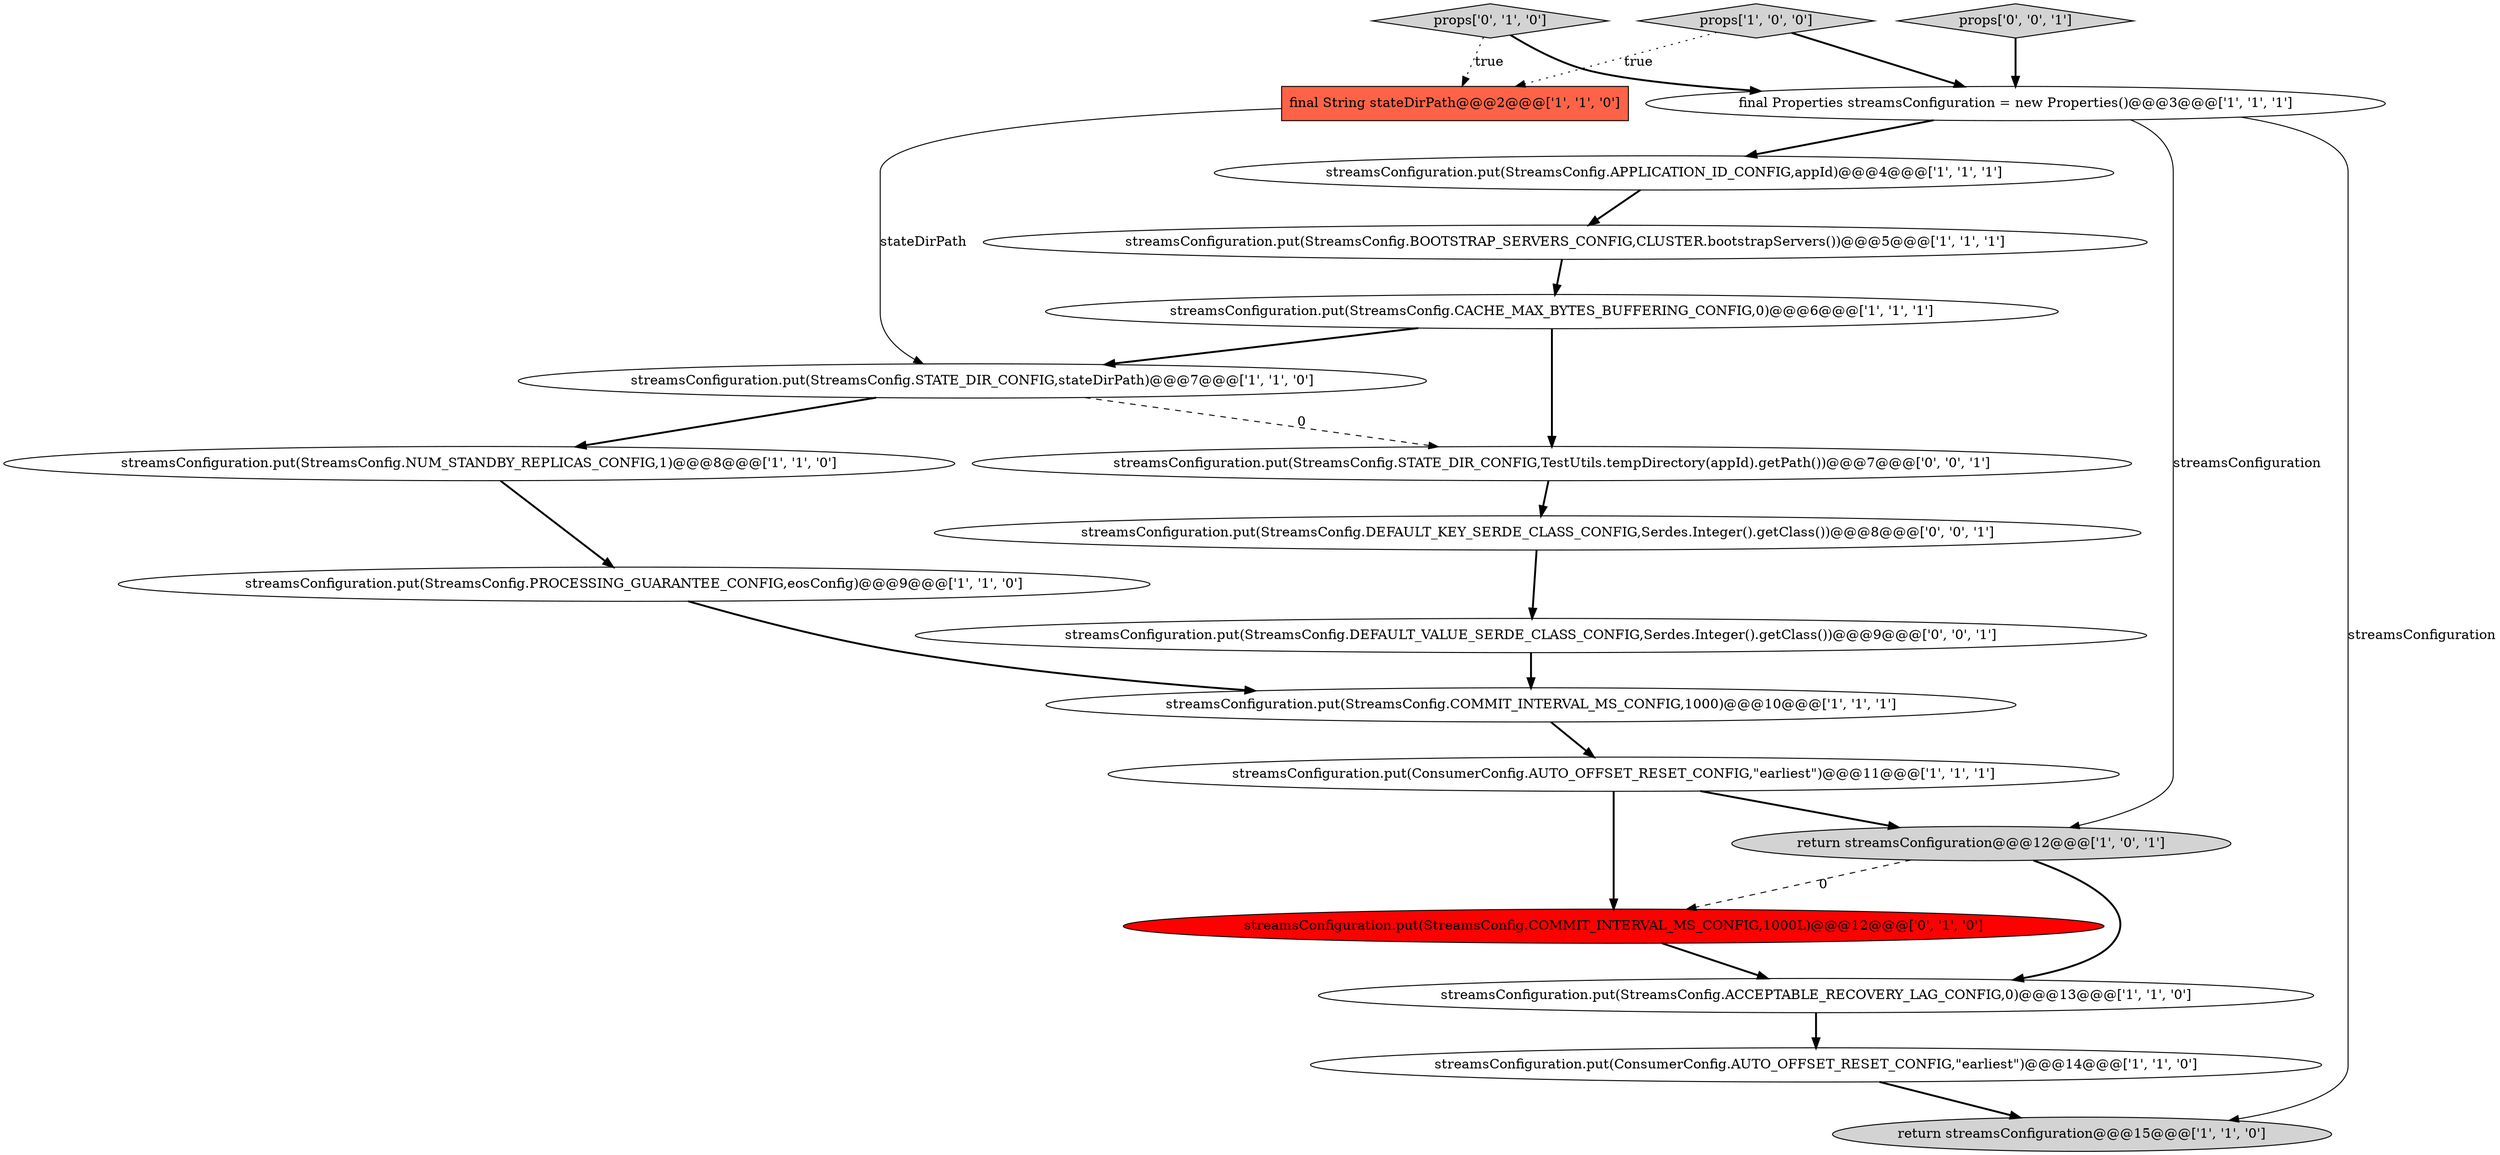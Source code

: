 digraph {
18 [style = filled, label = "streamsConfiguration.put(StreamsConfig.DEFAULT_KEY_SERDE_CLASS_CONFIG,Serdes.Integer().getClass())@@@8@@@['0', '0', '1']", fillcolor = white, shape = ellipse image = "AAA0AAABBB3BBB"];
10 [style = filled, label = "final Properties streamsConfiguration = new Properties()@@@3@@@['1', '1', '1']", fillcolor = white, shape = ellipse image = "AAA0AAABBB1BBB"];
3 [style = filled, label = "return streamsConfiguration@@@15@@@['1', '1', '0']", fillcolor = lightgray, shape = ellipse image = "AAA0AAABBB1BBB"];
17 [style = filled, label = "streamsConfiguration.put(StreamsConfig.STATE_DIR_CONFIG,TestUtils.tempDirectory(appId).getPath())@@@7@@@['0', '0', '1']", fillcolor = white, shape = ellipse image = "AAA0AAABBB3BBB"];
6 [style = filled, label = "streamsConfiguration.put(StreamsConfig.STATE_DIR_CONFIG,stateDirPath)@@@7@@@['1', '1', '0']", fillcolor = white, shape = ellipse image = "AAA0AAABBB1BBB"];
9 [style = filled, label = "streamsConfiguration.put(StreamsConfig.ACCEPTABLE_RECOVERY_LAG_CONFIG,0)@@@13@@@['1', '1', '0']", fillcolor = white, shape = ellipse image = "AAA0AAABBB1BBB"];
1 [style = filled, label = "props['1', '0', '0']", fillcolor = lightgray, shape = diamond image = "AAA0AAABBB1BBB"];
0 [style = filled, label = "streamsConfiguration.put(ConsumerConfig.AUTO_OFFSET_RESET_CONFIG,\"earliest\")@@@11@@@['1', '1', '1']", fillcolor = white, shape = ellipse image = "AAA0AAABBB1BBB"];
7 [style = filled, label = "final String stateDirPath@@@2@@@['1', '1', '0']", fillcolor = tomato, shape = box image = "AAA0AAABBB1BBB"];
11 [style = filled, label = "return streamsConfiguration@@@12@@@['1', '0', '1']", fillcolor = lightgray, shape = ellipse image = "AAA0AAABBB1BBB"];
12 [style = filled, label = "streamsConfiguration.put(StreamsConfig.BOOTSTRAP_SERVERS_CONFIG,CLUSTER.bootstrapServers())@@@5@@@['1', '1', '1']", fillcolor = white, shape = ellipse image = "AAA0AAABBB1BBB"];
8 [style = filled, label = "streamsConfiguration.put(ConsumerConfig.AUTO_OFFSET_RESET_CONFIG,\"earliest\")@@@14@@@['1', '1', '0']", fillcolor = white, shape = ellipse image = "AAA0AAABBB1BBB"];
19 [style = filled, label = "streamsConfiguration.put(StreamsConfig.DEFAULT_VALUE_SERDE_CLASS_CONFIG,Serdes.Integer().getClass())@@@9@@@['0', '0', '1']", fillcolor = white, shape = ellipse image = "AAA0AAABBB3BBB"];
15 [style = filled, label = "streamsConfiguration.put(StreamsConfig.COMMIT_INTERVAL_MS_CONFIG,1000L)@@@12@@@['0', '1', '0']", fillcolor = red, shape = ellipse image = "AAA1AAABBB2BBB"];
13 [style = filled, label = "streamsConfiguration.put(StreamsConfig.APPLICATION_ID_CONFIG,appId)@@@4@@@['1', '1', '1']", fillcolor = white, shape = ellipse image = "AAA0AAABBB1BBB"];
20 [style = filled, label = "props['0', '0', '1']", fillcolor = lightgray, shape = diamond image = "AAA0AAABBB3BBB"];
16 [style = filled, label = "props['0', '1', '0']", fillcolor = lightgray, shape = diamond image = "AAA0AAABBB2BBB"];
2 [style = filled, label = "streamsConfiguration.put(StreamsConfig.PROCESSING_GUARANTEE_CONFIG,eosConfig)@@@9@@@['1', '1', '0']", fillcolor = white, shape = ellipse image = "AAA0AAABBB1BBB"];
4 [style = filled, label = "streamsConfiguration.put(StreamsConfig.COMMIT_INTERVAL_MS_CONFIG,1000)@@@10@@@['1', '1', '1']", fillcolor = white, shape = ellipse image = "AAA0AAABBB1BBB"];
5 [style = filled, label = "streamsConfiguration.put(StreamsConfig.NUM_STANDBY_REPLICAS_CONFIG,1)@@@8@@@['1', '1', '0']", fillcolor = white, shape = ellipse image = "AAA0AAABBB1BBB"];
14 [style = filled, label = "streamsConfiguration.put(StreamsConfig.CACHE_MAX_BYTES_BUFFERING_CONFIG,0)@@@6@@@['1', '1', '1']", fillcolor = white, shape = ellipse image = "AAA0AAABBB1BBB"];
16->10 [style = bold, label=""];
11->15 [style = dashed, label="0"];
7->6 [style = solid, label="stateDirPath"];
8->3 [style = bold, label=""];
18->19 [style = bold, label=""];
0->11 [style = bold, label=""];
14->17 [style = bold, label=""];
6->17 [style = dashed, label="0"];
11->9 [style = bold, label=""];
9->8 [style = bold, label=""];
2->4 [style = bold, label=""];
0->15 [style = bold, label=""];
4->0 [style = bold, label=""];
10->3 [style = solid, label="streamsConfiguration"];
20->10 [style = bold, label=""];
1->7 [style = dotted, label="true"];
16->7 [style = dotted, label="true"];
6->5 [style = bold, label=""];
5->2 [style = bold, label=""];
13->12 [style = bold, label=""];
10->13 [style = bold, label=""];
15->9 [style = bold, label=""];
12->14 [style = bold, label=""];
10->11 [style = solid, label="streamsConfiguration"];
19->4 [style = bold, label=""];
1->10 [style = bold, label=""];
14->6 [style = bold, label=""];
17->18 [style = bold, label=""];
}
